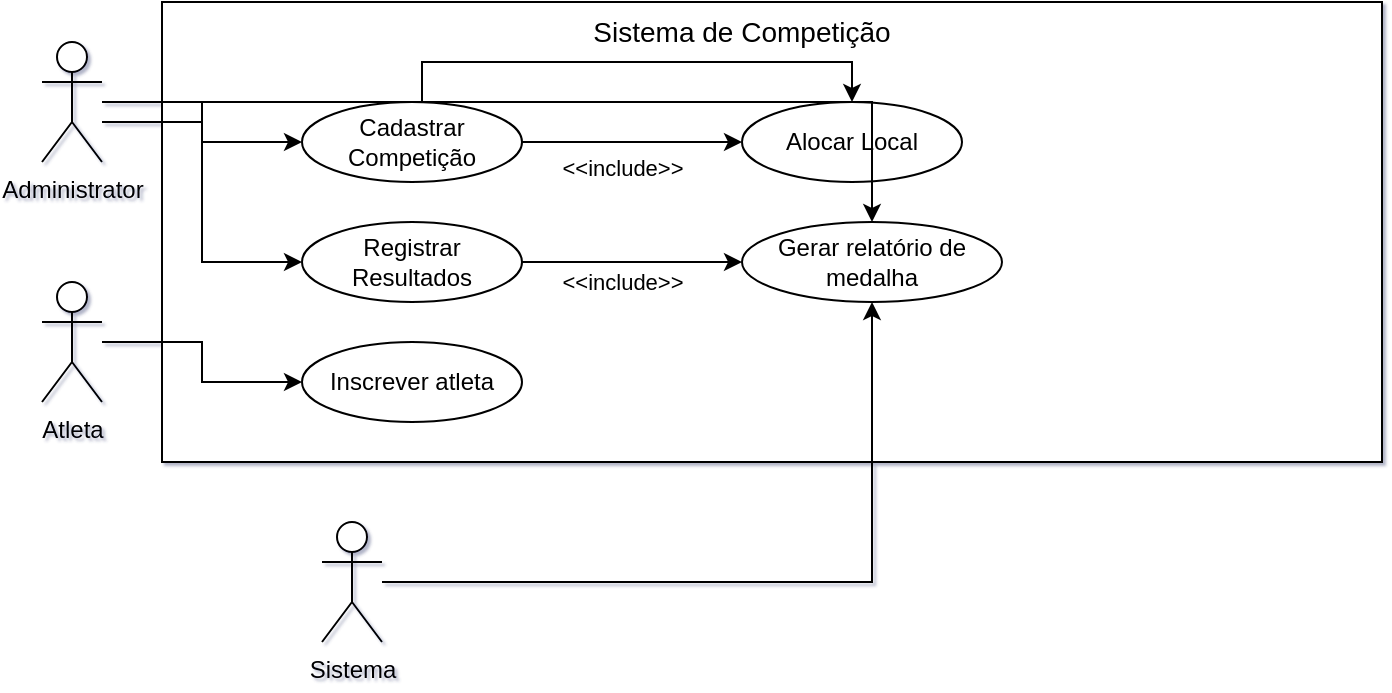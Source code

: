 <mxfile version="28.2.7" pages="2">
  <diagram id="NXjarvV826QAVY2hotV8" name="SGO - CASOS DE USO">
    <mxGraphModel dx="1000" dy="539" grid="1" gridSize="10" guides="1" tooltips="1" connect="1" arrows="1" fold="1" page="1" pageScale="1" pageWidth="827" pageHeight="1169" math="0" shadow="1">
      <root>
        <mxCell id="0" />
        <mxCell id="1" parent="0" />
        <mxCell id="zj3VoGH3aGMkNus4gSCq-1" value="Administrator" style="shape=umlActor;verticalLabelPosition=bottom;verticalAlign=top;html=1;outlineConnect=0;" vertex="1" parent="1">
          <mxGeometry x="180" y="180" width="30" height="60" as="geometry" />
        </mxCell>
        <mxCell id="zj3VoGH3aGMkNus4gSCq-2" value="Atleta" style="shape=umlActor;verticalLabelPosition=bottom;verticalAlign=top;html=1;outlineConnect=0;" vertex="1" parent="1">
          <mxGeometry x="180" y="300" width="30" height="60" as="geometry" />
        </mxCell>
        <mxCell id="zj3VoGH3aGMkNus4gSCq-3" value="Sistema" style="shape=umlActor;verticalLabelPosition=bottom;verticalAlign=top;html=1;outlineConnect=0;" vertex="1" parent="1">
          <mxGeometry x="320" y="420" width="30" height="60" as="geometry" />
        </mxCell>
        <mxCell id="zj3VoGH3aGMkNus4gSCq-4" value="" style="rounded=0;whiteSpace=wrap;html=1;" vertex="1" parent="1">
          <mxGeometry x="240" y="160" width="610" height="230" as="geometry" />
        </mxCell>
        <mxCell id="zj3VoGH3aGMkNus4gSCq-7" style="edgeStyle=orthogonalEdgeStyle;rounded=0;orthogonalLoop=1;jettySize=auto;html=1;entryX=0;entryY=0.5;entryDx=0;entryDy=0;" edge="1" parent="1" source="zj3VoGH3aGMkNus4gSCq-5" target="zj3VoGH3aGMkNus4gSCq-6">
          <mxGeometry relative="1" as="geometry" />
        </mxCell>
        <mxCell id="zj3VoGH3aGMkNus4gSCq-8" value="&amp;lt;&amp;lt;include&amp;gt;&amp;gt;&lt;div&gt;&lt;br&gt;&lt;/div&gt;" style="edgeLabel;html=1;align=center;verticalAlign=middle;resizable=0;points=[];" vertex="1" connectable="0" parent="zj3VoGH3aGMkNus4gSCq-7">
          <mxGeometry x="-0.222" y="-4" relative="1" as="geometry">
            <mxPoint x="7" y="16" as="offset" />
          </mxGeometry>
        </mxCell>
        <mxCell id="zj3VoGH3aGMkNus4gSCq-5" value="Cadastrar Competição" style="ellipse;whiteSpace=wrap;html=1;" vertex="1" parent="1">
          <mxGeometry x="310" y="210" width="110" height="40" as="geometry" />
        </mxCell>
        <mxCell id="zj3VoGH3aGMkNus4gSCq-6" value="Alocar Local" style="ellipse;whiteSpace=wrap;html=1;" vertex="1" parent="1">
          <mxGeometry x="530" y="210" width="110" height="40" as="geometry" />
        </mxCell>
        <mxCell id="zj3VoGH3aGMkNus4gSCq-9" value="&lt;font style=&quot;font-size: 14px;&quot;&gt;Sistema de Competição&lt;/font&gt;" style="text;html=1;whiteSpace=wrap;strokeColor=none;fillColor=none;align=center;verticalAlign=middle;rounded=0;" vertex="1" parent="1">
          <mxGeometry x="450" y="160" width="160" height="30" as="geometry" />
        </mxCell>
        <mxCell id="zj3VoGH3aGMkNus4gSCq-10" style="edgeStyle=orthogonalEdgeStyle;rounded=0;orthogonalLoop=1;jettySize=auto;html=1;entryX=0;entryY=0.5;entryDx=0;entryDy=0;" edge="1" parent="1" source="zj3VoGH3aGMkNus4gSCq-1" target="zj3VoGH3aGMkNus4gSCq-5">
          <mxGeometry relative="1" as="geometry">
            <Array as="points">
              <mxPoint x="260" y="220" />
              <mxPoint x="260" y="230" />
            </Array>
          </mxGeometry>
        </mxCell>
        <mxCell id="zj3VoGH3aGMkNus4gSCq-12" style="edgeStyle=orthogonalEdgeStyle;rounded=0;orthogonalLoop=1;jettySize=auto;html=1;entryX=0.5;entryY=0;entryDx=0;entryDy=0;" edge="1" parent="1" source="zj3VoGH3aGMkNus4gSCq-1" target="zj3VoGH3aGMkNus4gSCq-6">
          <mxGeometry relative="1" as="geometry" />
        </mxCell>
        <mxCell id="zj3VoGH3aGMkNus4gSCq-16" style="edgeStyle=orthogonalEdgeStyle;rounded=0;orthogonalLoop=1;jettySize=auto;html=1;entryX=0;entryY=0.5;entryDx=0;entryDy=0;" edge="1" parent="1" source="zj3VoGH3aGMkNus4gSCq-14" target="zj3VoGH3aGMkNus4gSCq-15">
          <mxGeometry relative="1" as="geometry" />
        </mxCell>
        <mxCell id="zj3VoGH3aGMkNus4gSCq-17" value="&amp;lt;&amp;lt;include&amp;gt;&amp;gt;" style="edgeLabel;html=1;align=center;verticalAlign=middle;resizable=0;points=[];" vertex="1" connectable="0" parent="zj3VoGH3aGMkNus4gSCq-16">
          <mxGeometry x="0.233" relative="1" as="geometry">
            <mxPoint x="-18" y="10" as="offset" />
          </mxGeometry>
        </mxCell>
        <mxCell id="zj3VoGH3aGMkNus4gSCq-14" value="Registrar Resultados" style="ellipse;whiteSpace=wrap;html=1;" vertex="1" parent="1">
          <mxGeometry x="310" y="270" width="110" height="40" as="geometry" />
        </mxCell>
        <mxCell id="zj3VoGH3aGMkNus4gSCq-15" value="Gerar relatório de medalha" style="ellipse;whiteSpace=wrap;html=1;" vertex="1" parent="1">
          <mxGeometry x="530" y="270" width="130" height="40" as="geometry" />
        </mxCell>
        <mxCell id="zj3VoGH3aGMkNus4gSCq-18" style="edgeStyle=orthogonalEdgeStyle;rounded=0;orthogonalLoop=1;jettySize=auto;html=1;entryX=0;entryY=0.5;entryDx=0;entryDy=0;" edge="1" parent="1" source="zj3VoGH3aGMkNus4gSCq-1" target="zj3VoGH3aGMkNus4gSCq-14">
          <mxGeometry relative="1" as="geometry" />
        </mxCell>
        <mxCell id="zj3VoGH3aGMkNus4gSCq-19" style="edgeStyle=orthogonalEdgeStyle;rounded=0;orthogonalLoop=1;jettySize=auto;html=1;entryX=0.5;entryY=0;entryDx=0;entryDy=0;" edge="1" parent="1" source="zj3VoGH3aGMkNus4gSCq-1" target="zj3VoGH3aGMkNus4gSCq-15">
          <mxGeometry relative="1" as="geometry" />
        </mxCell>
        <mxCell id="zj3VoGH3aGMkNus4gSCq-20" value="Inscrever atleta" style="ellipse;whiteSpace=wrap;html=1;" vertex="1" parent="1">
          <mxGeometry x="310" y="330" width="110" height="40" as="geometry" />
        </mxCell>
        <mxCell id="zj3VoGH3aGMkNus4gSCq-21" style="edgeStyle=orthogonalEdgeStyle;rounded=0;orthogonalLoop=1;jettySize=auto;html=1;entryX=0.5;entryY=1;entryDx=0;entryDy=0;" edge="1" parent="1" source="zj3VoGH3aGMkNus4gSCq-3" target="zj3VoGH3aGMkNus4gSCq-15">
          <mxGeometry relative="1" as="geometry" />
        </mxCell>
        <mxCell id="zj3VoGH3aGMkNus4gSCq-22" style="edgeStyle=orthogonalEdgeStyle;rounded=0;orthogonalLoop=1;jettySize=auto;html=1;" edge="1" parent="1" source="zj3VoGH3aGMkNus4gSCq-2" target="zj3VoGH3aGMkNus4gSCq-20">
          <mxGeometry relative="1" as="geometry" />
        </mxCell>
      </root>
    </mxGraphModel>
  </diagram>
  <diagram id="YPw7cB8IDTZ1W_9xSKGq" name="SGO - DIAGRAMA DE IMPLEMENTAÇÃO">
    <mxGraphModel dx="1000" dy="539" grid="1" gridSize="10" guides="1" tooltips="1" connect="1" arrows="1" fold="1" page="1" pageScale="1" pageWidth="827" pageHeight="1169" math="0" shadow="0">
      <root>
        <mxCell id="0" />
        <mxCell id="1" parent="0" />
        <mxCell id="vKtW2TPsLmf1yZVoY69m-1" value="Internet" style="shape=umlActor;verticalLabelPosition=bottom;verticalAlign=top;html=1;outlineConnect=0;" vertex="1" parent="1">
          <mxGeometry x="160" y="275" width="30" height="60" as="geometry" />
        </mxCell>
        <mxCell id="vKtW2TPsLmf1yZVoY69m-2" value="AWS Cloud" style="points=[[0,0],[0.25,0],[0.5,0],[0.75,0],[1,0],[1,0.25],[1,0.5],[1,0.75],[1,1],[0.75,1],[0.5,1],[0.25,1],[0,1],[0,0.75],[0,0.5],[0,0.25]];outlineConnect=0;gradientColor=none;html=1;whiteSpace=wrap;fontSize=12;fontStyle=0;container=1;pointerEvents=0;collapsible=0;recursiveResize=0;shape=mxgraph.aws4.group;grIcon=mxgraph.aws4.group_aws_cloud_alt;strokeColor=#232F3E;fillColor=none;verticalAlign=top;align=left;spacingLeft=30;fontColor=#232F3E;dashed=0;" vertex="1" parent="1">
          <mxGeometry x="284" y="150" width="526" height="310" as="geometry" />
        </mxCell>
        <mxCell id="vKtW2TPsLmf1yZVoY69m-4" value="VPC" style="points=[[0,0],[0.25,0],[0.5,0],[0.75,0],[1,0],[1,0.25],[1,0.5],[1,0.75],[1,1],[0.75,1],[0.5,1],[0.25,1],[0,1],[0,0.75],[0,0.5],[0,0.25]];outlineConnect=0;gradientColor=none;html=1;whiteSpace=wrap;fontSize=12;fontStyle=0;container=1;pointerEvents=0;collapsible=0;recursiveResize=0;shape=mxgraph.aws4.group;grIcon=mxgraph.aws4.group_vpc2;strokeColor=#8C4FFF;fillColor=none;verticalAlign=top;align=left;spacingLeft=30;fontColor=#AAB7B8;dashed=0;" vertex="1" parent="vKtW2TPsLmf1yZVoY69m-2">
          <mxGeometry x="36" y="35" width="454" height="255" as="geometry" />
        </mxCell>
        <mxCell id="vKtW2TPsLmf1yZVoY69m-5" value="Public subnet" style="points=[[0,0],[0.25,0],[0.5,0],[0.75,0],[1,0],[1,0.25],[1,0.5],[1,0.75],[1,1],[0.75,1],[0.5,1],[0.25,1],[0,1],[0,0.75],[0,0.5],[0,0.25]];outlineConnect=0;gradientColor=none;html=1;whiteSpace=wrap;fontSize=12;fontStyle=0;container=1;pointerEvents=0;collapsible=0;recursiveResize=0;shape=mxgraph.aws4.group;grIcon=mxgraph.aws4.group_security_group;grStroke=0;strokeColor=#7AA116;fillColor=#F2F6E8;verticalAlign=top;align=left;spacingLeft=30;fontColor=#248814;dashed=0;" vertex="1" parent="vKtW2TPsLmf1yZVoY69m-4">
          <mxGeometry x="29" y="45" width="130" height="165" as="geometry" />
        </mxCell>
        <mxCell id="vKtW2TPsLmf1yZVoY69m-6" value="ALB" style="outlineConnect=0;dashed=0;verticalLabelPosition=bottom;verticalAlign=top;align=center;html=1;shape=mxgraph.aws3.application_load_balancer;fillColor=#F58534;gradientColor=none;" vertex="1" parent="vKtW2TPsLmf1yZVoY69m-5">
          <mxGeometry x="40" y="39.5" width="49" height="51" as="geometry" />
        </mxCell>
        <mxCell id="vKtW2TPsLmf1yZVoY69m-7" value="Private subnet" style="points=[[0,0],[0.25,0],[0.5,0],[0.75,0],[1,0],[1,0.25],[1,0.5],[1,0.75],[1,1],[0.75,1],[0.5,1],[0.25,1],[0,1],[0,0.75],[0,0.5],[0,0.25]];outlineConnect=0;gradientColor=none;html=1;whiteSpace=wrap;fontSize=12;fontStyle=0;container=1;pointerEvents=0;collapsible=0;recursiveResize=0;shape=mxgraph.aws4.group;grIcon=mxgraph.aws4.group_security_group;grStroke=0;strokeColor=#00A4A6;fillColor=#E6F6F7;verticalAlign=top;align=left;spacingLeft=30;fontColor=#147EBA;dashed=0;" vertex="1" parent="vKtW2TPsLmf1yZVoY69m-4">
          <mxGeometry x="180" y="45" width="240" height="175" as="geometry" />
        </mxCell>
        <mxCell id="vKtW2TPsLmf1yZVoY69m-9" value="EC2 &lt;br&gt;APLICAÇÃO" style="sketch=0;points=[[0,0,0],[0.25,0,0],[0.5,0,0],[0.75,0,0],[1,0,0],[0,1,0],[0.25,1,0],[0.5,1,0],[0.75,1,0],[1,1,0],[0,0.25,0],[0,0.5,0],[0,0.75,0],[1,0.25,0],[1,0.5,0],[1,0.75,0]];outlineConnect=0;fontColor=#232F3E;fillColor=#ED7100;strokeColor=#ffffff;dashed=0;verticalLabelPosition=bottom;verticalAlign=top;align=center;html=1;fontSize=12;fontStyle=0;aspect=fixed;shape=mxgraph.aws4.resourceIcon;resIcon=mxgraph.aws4.ec2;" vertex="1" parent="vKtW2TPsLmf1yZVoY69m-7">
          <mxGeometry x="25" y="39.5" width="44" height="44" as="geometry" />
        </mxCell>
        <mxCell id="vKtW2TPsLmf1yZVoY69m-11" value="RDS" style="sketch=0;points=[[0,0,0],[0.25,0,0],[0.5,0,0],[0.75,0,0],[1,0,0],[0,1,0],[0.25,1,0],[0.5,1,0],[0.75,1,0],[1,1,0],[0,0.25,0],[0,0.5,0],[0,0.75,0],[1,0.25,0],[1,0.5,0],[1,0.75,0]];outlineConnect=0;fontColor=#232F3E;fillColor=#C925D1;strokeColor=#ffffff;dashed=0;verticalLabelPosition=bottom;verticalAlign=top;align=center;html=1;fontSize=12;fontStyle=0;aspect=fixed;shape=mxgraph.aws4.resourceIcon;resIcon=mxgraph.aws4.rds;" vertex="1" parent="vKtW2TPsLmf1yZVoY69m-7">
          <mxGeometry x="150" y="39.5" width="47" height="47" as="geometry" />
        </mxCell>
        <mxCell id="vKtW2TPsLmf1yZVoY69m-12" style="edgeStyle=orthogonalEdgeStyle;rounded=0;orthogonalLoop=1;jettySize=auto;html=1;entryX=0;entryY=0.5;entryDx=0;entryDy=0;entryPerimeter=0;" edge="1" parent="vKtW2TPsLmf1yZVoY69m-7" source="vKtW2TPsLmf1yZVoY69m-9" target="vKtW2TPsLmf1yZVoY69m-11">
          <mxGeometry relative="1" as="geometry" />
        </mxCell>
        <mxCell id="vKtW2TPsLmf1yZVoY69m-10" style="edgeStyle=orthogonalEdgeStyle;rounded=0;orthogonalLoop=1;jettySize=auto;html=1;entryX=0;entryY=0.5;entryDx=0;entryDy=0;entryPerimeter=0;" edge="1" parent="vKtW2TPsLmf1yZVoY69m-4" source="vKtW2TPsLmf1yZVoY69m-6" target="vKtW2TPsLmf1yZVoY69m-9">
          <mxGeometry relative="1" as="geometry" />
        </mxCell>
        <mxCell id="vKtW2TPsLmf1yZVoY69m-8" style="edgeStyle=orthogonalEdgeStyle;rounded=0;orthogonalLoop=1;jettySize=auto;html=1;entryX=0;entryY=0.5;entryDx=0;entryDy=0;entryPerimeter=0;" edge="1" parent="1" source="vKtW2TPsLmf1yZVoY69m-1" target="vKtW2TPsLmf1yZVoY69m-6">
          <mxGeometry relative="1" as="geometry" />
        </mxCell>
      </root>
    </mxGraphModel>
  </diagram>
</mxfile>
